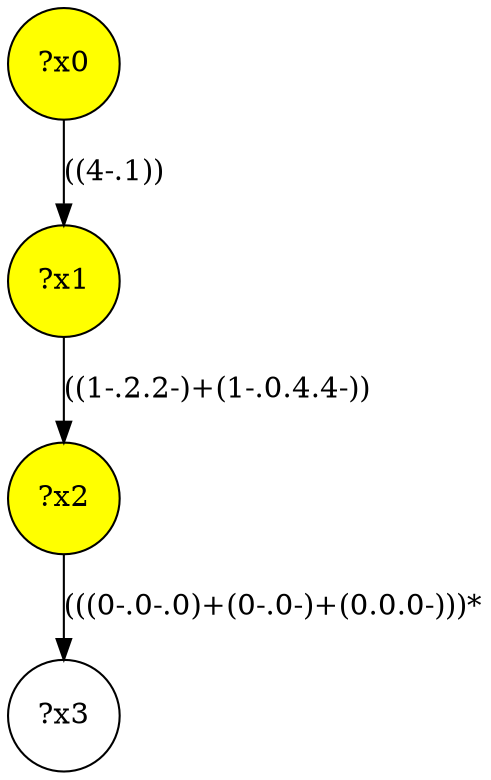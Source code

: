 digraph g {
	x2 [fillcolor="yellow", style="filled," shape=circle, label="?x2"];
	x0 [fillcolor="yellow", style="filled," shape=circle, label="?x0"];
	x1 [fillcolor="yellow", style="filled," shape=circle, label="?x1"];
	x0 -> x1 [label="((4-.1))"];
	x1 -> x2 [label="((1-.2.2-)+(1-.0.4.4-))"];
	x3 [shape=circle, label="?x3"];
	x2 -> x3 [label="(((0-.0-.0)+(0-.0-)+(0.0.0-)))*"];
}

